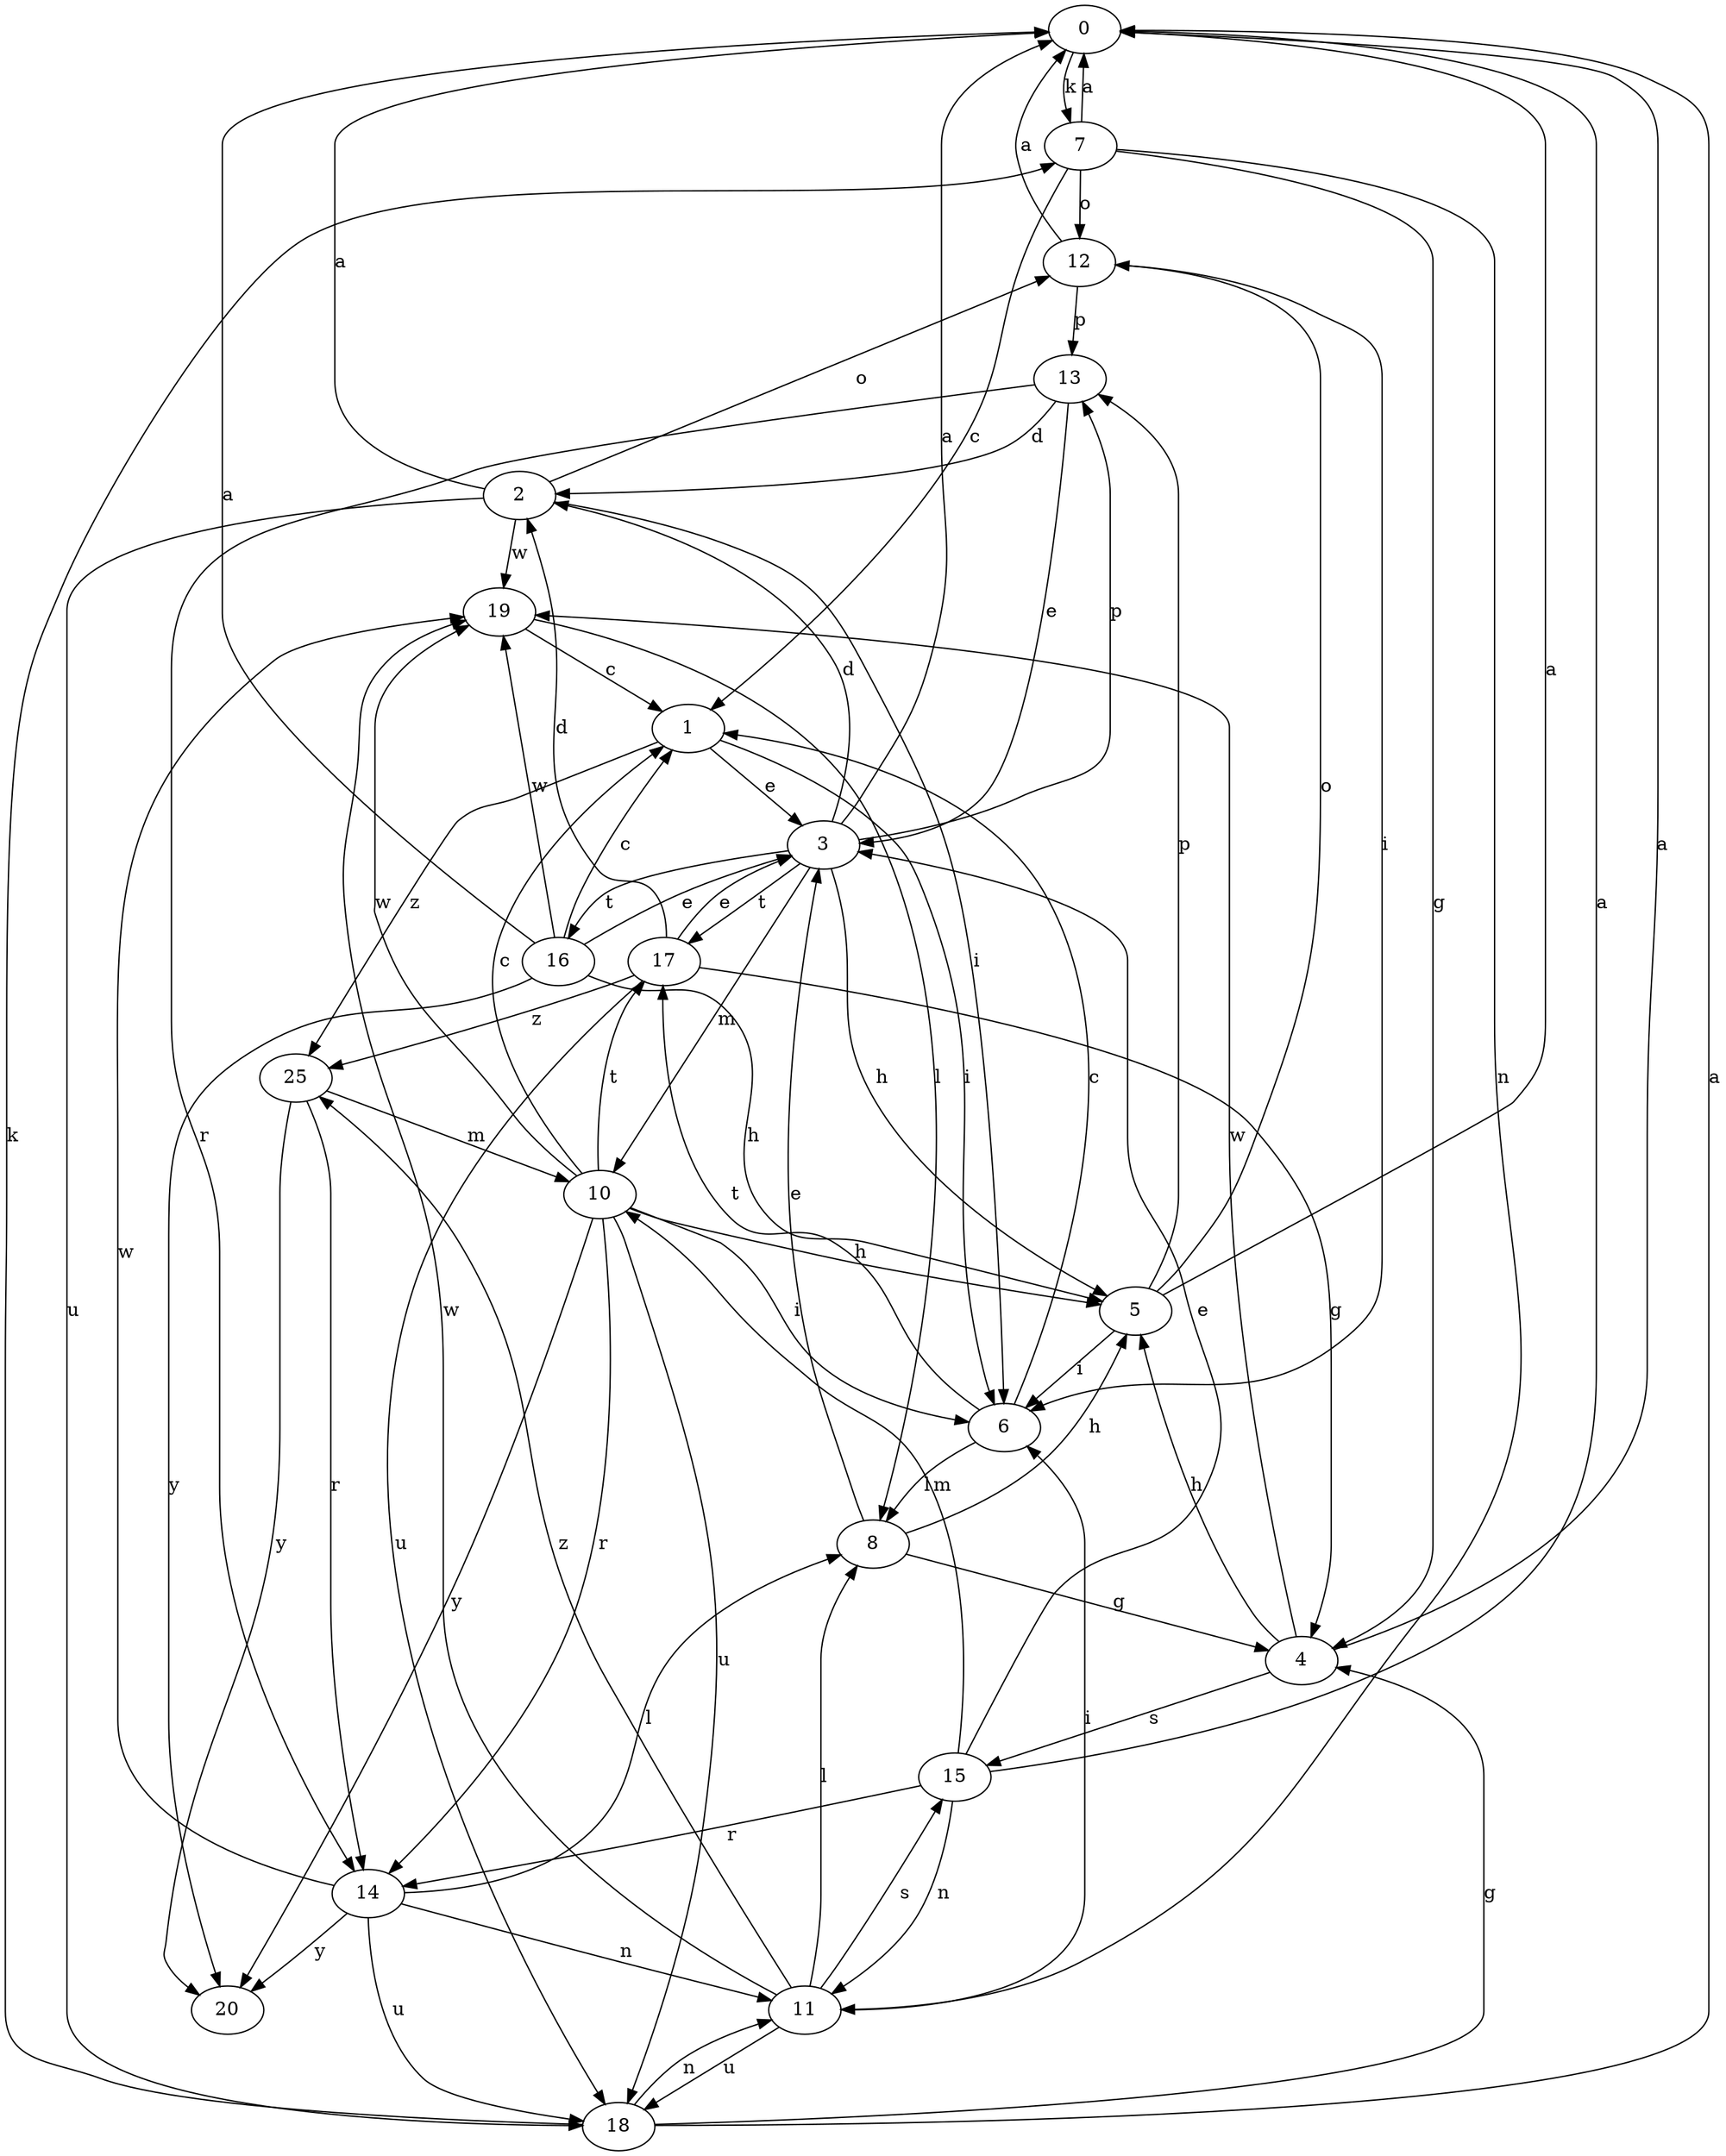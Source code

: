 strict digraph  {
0;
1;
2;
3;
4;
5;
6;
7;
8;
10;
11;
12;
13;
14;
15;
16;
17;
18;
19;
20;
25;
0 -> 7  [label=k];
1 -> 3  [label=e];
1 -> 6  [label=i];
1 -> 25  [label=z];
2 -> 0  [label=a];
2 -> 6  [label=i];
2 -> 12  [label=o];
2 -> 18  [label=u];
2 -> 19  [label=w];
3 -> 0  [label=a];
3 -> 2  [label=d];
3 -> 5  [label=h];
3 -> 10  [label=m];
3 -> 13  [label=p];
3 -> 16  [label=t];
3 -> 17  [label=t];
4 -> 0  [label=a];
4 -> 5  [label=h];
4 -> 15  [label=s];
4 -> 19  [label=w];
5 -> 0  [label=a];
5 -> 6  [label=i];
5 -> 12  [label=o];
5 -> 13  [label=p];
6 -> 1  [label=c];
6 -> 8  [label=l];
6 -> 17  [label=t];
7 -> 0  [label=a];
7 -> 1  [label=c];
7 -> 4  [label=g];
7 -> 11  [label=n];
7 -> 12  [label=o];
8 -> 3  [label=e];
8 -> 4  [label=g];
8 -> 5  [label=h];
10 -> 1  [label=c];
10 -> 5  [label=h];
10 -> 6  [label=i];
10 -> 14  [label=r];
10 -> 17  [label=t];
10 -> 18  [label=u];
10 -> 19  [label=w];
10 -> 20  [label=y];
11 -> 6  [label=i];
11 -> 8  [label=l];
11 -> 15  [label=s];
11 -> 18  [label=u];
11 -> 19  [label=w];
11 -> 25  [label=z];
12 -> 0  [label=a];
12 -> 6  [label=i];
12 -> 13  [label=p];
13 -> 2  [label=d];
13 -> 3  [label=e];
13 -> 14  [label=r];
14 -> 8  [label=l];
14 -> 11  [label=n];
14 -> 18  [label=u];
14 -> 19  [label=w];
14 -> 20  [label=y];
15 -> 0  [label=a];
15 -> 3  [label=e];
15 -> 10  [label=m];
15 -> 11  [label=n];
15 -> 14  [label=r];
16 -> 0  [label=a];
16 -> 1  [label=c];
16 -> 3  [label=e];
16 -> 5  [label=h];
16 -> 19  [label=w];
16 -> 20  [label=y];
17 -> 2  [label=d];
17 -> 3  [label=e];
17 -> 4  [label=g];
17 -> 18  [label=u];
17 -> 25  [label=z];
18 -> 0  [label=a];
18 -> 4  [label=g];
18 -> 7  [label=k];
18 -> 11  [label=n];
19 -> 1  [label=c];
19 -> 8  [label=l];
25 -> 10  [label=m];
25 -> 14  [label=r];
25 -> 20  [label=y];
}
